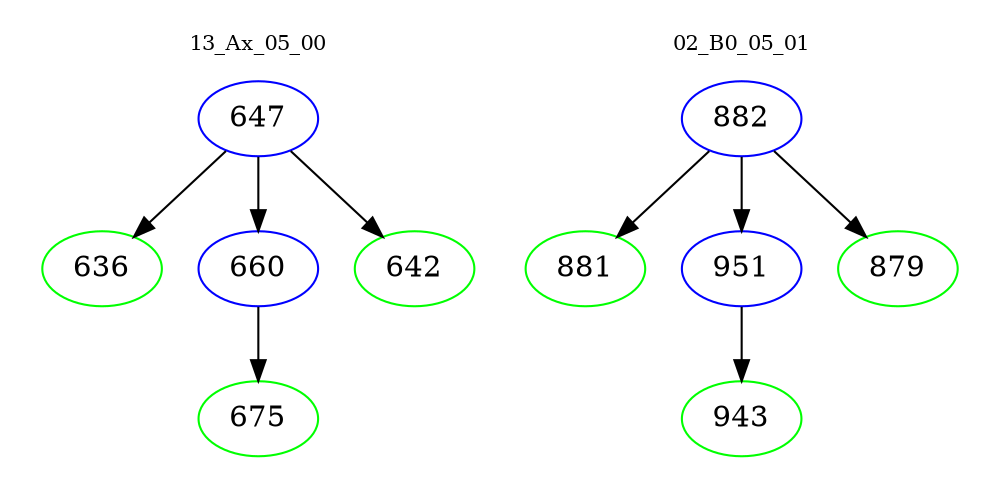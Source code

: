 digraph{
subgraph cluster_0 {
color = white
label = "13_Ax_05_00";
fontsize=10;
T0_647 [label="647", color="blue"]
T0_647 -> T0_636 [color="black"]
T0_636 [label="636", color="green"]
T0_647 -> T0_660 [color="black"]
T0_660 [label="660", color="blue"]
T0_660 -> T0_675 [color="black"]
T0_675 [label="675", color="green"]
T0_647 -> T0_642 [color="black"]
T0_642 [label="642", color="green"]
}
subgraph cluster_1 {
color = white
label = "02_B0_05_01";
fontsize=10;
T1_882 [label="882", color="blue"]
T1_882 -> T1_881 [color="black"]
T1_881 [label="881", color="green"]
T1_882 -> T1_951 [color="black"]
T1_951 [label="951", color="blue"]
T1_951 -> T1_943 [color="black"]
T1_943 [label="943", color="green"]
T1_882 -> T1_879 [color="black"]
T1_879 [label="879", color="green"]
}
}
